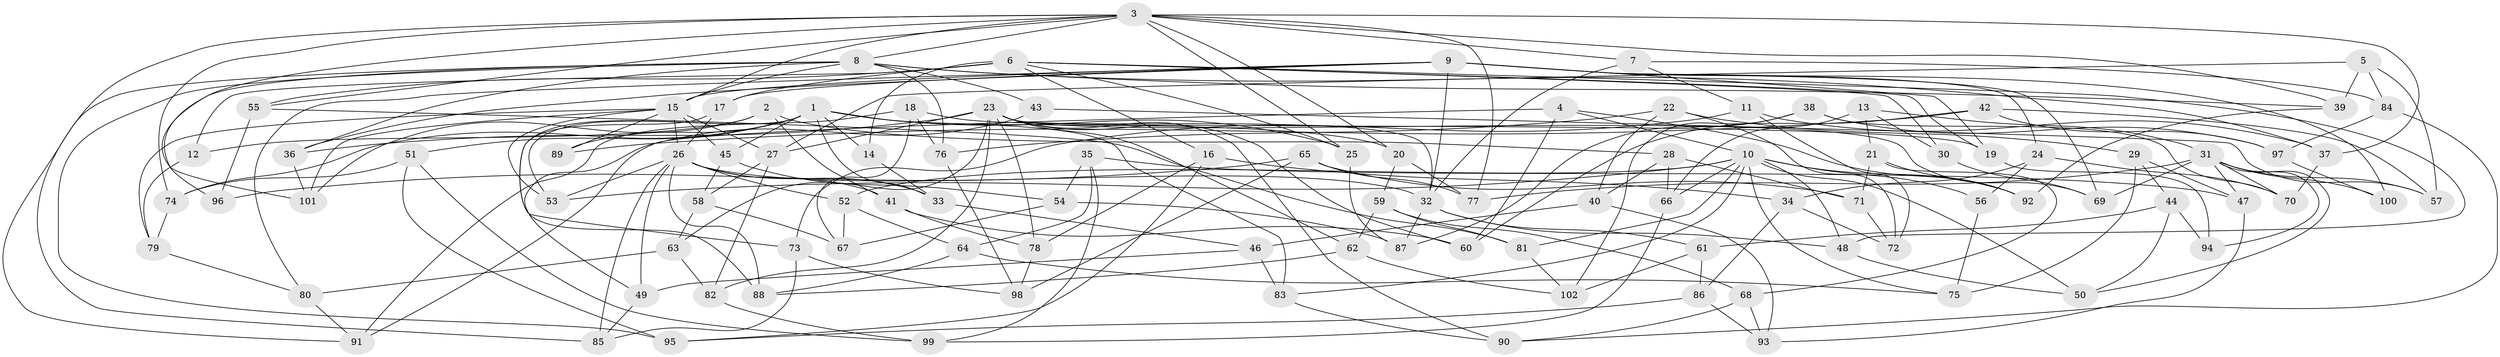 // original degree distribution, {4: 1.0}
// Generated by graph-tools (version 1.1) at 2025/54/03/04/25 22:54:06]
// undirected, 102 vertices, 232 edges
graph export_dot {
  node [color=gray90,style=filled];
  1;
  2;
  3;
  4;
  5;
  6;
  7;
  8;
  9;
  10;
  11;
  12;
  13;
  14;
  15;
  16;
  17;
  18;
  19;
  20;
  21;
  22;
  23;
  24;
  25;
  26;
  27;
  28;
  29;
  30;
  31;
  32;
  33;
  34;
  35;
  36;
  37;
  38;
  39;
  40;
  41;
  42;
  43;
  44;
  45;
  46;
  47;
  48;
  49;
  50;
  51;
  52;
  53;
  54;
  55;
  56;
  57;
  58;
  59;
  60;
  61;
  62;
  63;
  64;
  65;
  66;
  67;
  68;
  69;
  70;
  71;
  72;
  73;
  74;
  75;
  76;
  77;
  78;
  79;
  80;
  81;
  82;
  83;
  84;
  85;
  86;
  87;
  88;
  89;
  90;
  91;
  92;
  93;
  94;
  95;
  96;
  97;
  98;
  99;
  100;
  101;
  102;
  1 -- 14 [weight=1.0];
  1 -- 20 [weight=1.0];
  1 -- 25 [weight=1.0];
  1 -- 33 [weight=1.0];
  1 -- 45 [weight=1.0];
  1 -- 51 [weight=1.0];
  1 -- 53 [weight=1.0];
  1 -- 74 [weight=1.0];
  1 -- 83 [weight=1.0];
  1 -- 88 [weight=1.0];
  1 -- 89 [weight=2.0];
  2 -- 12 [weight=1.0];
  2 -- 28 [weight=1.0];
  2 -- 41 [weight=1.0];
  2 -- 101 [weight=1.0];
  3 -- 7 [weight=1.0];
  3 -- 8 [weight=1.0];
  3 -- 15 [weight=1.0];
  3 -- 20 [weight=1.0];
  3 -- 25 [weight=1.0];
  3 -- 37 [weight=1.0];
  3 -- 39 [weight=1.0];
  3 -- 55 [weight=1.0];
  3 -- 74 [weight=1.0];
  3 -- 77 [weight=1.0];
  3 -- 85 [weight=1.0];
  3 -- 101 [weight=1.0];
  4 -- 10 [weight=1.0];
  4 -- 60 [weight=1.0];
  4 -- 91 [weight=1.0];
  4 -- 92 [weight=1.0];
  5 -- 27 [weight=1.0];
  5 -- 39 [weight=1.0];
  5 -- 57 [weight=1.0];
  5 -- 84 [weight=1.0];
  6 -- 12 [weight=2.0];
  6 -- 14 [weight=2.0];
  6 -- 16 [weight=1.0];
  6 -- 17 [weight=1.0];
  6 -- 19 [weight=1.0];
  6 -- 25 [weight=1.0];
  6 -- 30 [weight=2.0];
  6 -- 48 [weight=1.0];
  6 -- 55 [weight=1.0];
  7 -- 11 [weight=1.0];
  7 -- 32 [weight=1.0];
  7 -- 84 [weight=1.0];
  8 -- 15 [weight=1.0];
  8 -- 36 [weight=1.0];
  8 -- 37 [weight=1.0];
  8 -- 39 [weight=1.0];
  8 -- 43 [weight=2.0];
  8 -- 76 [weight=1.0];
  8 -- 91 [weight=1.0];
  8 -- 95 [weight=1.0];
  8 -- 96 [weight=2.0];
  9 -- 15 [weight=2.0];
  9 -- 17 [weight=1.0];
  9 -- 19 [weight=1.0];
  9 -- 24 [weight=1.0];
  9 -- 32 [weight=2.0];
  9 -- 36 [weight=1.0];
  9 -- 69 [weight=1.0];
  9 -- 80 [weight=1.0];
  9 -- 100 [weight=2.0];
  10 -- 48 [weight=1.0];
  10 -- 50 [weight=1.0];
  10 -- 52 [weight=1.0];
  10 -- 53 [weight=1.0];
  10 -- 56 [weight=2.0];
  10 -- 66 [weight=1.0];
  10 -- 75 [weight=1.0];
  10 -- 81 [weight=1.0];
  10 -- 83 [weight=1.0];
  10 -- 92 [weight=1.0];
  11 -- 37 [weight=1.0];
  11 -- 72 [weight=1.0];
  11 -- 73 [weight=1.0];
  12 -- 79 [weight=1.0];
  13 -- 21 [weight=1.0];
  13 -- 30 [weight=1.0];
  13 -- 31 [weight=1.0];
  13 -- 66 [weight=1.0];
  14 -- 33 [weight=1.0];
  15 -- 26 [weight=1.0];
  15 -- 27 [weight=2.0];
  15 -- 45 [weight=1.0];
  15 -- 53 [weight=1.0];
  15 -- 79 [weight=1.0];
  15 -- 89 [weight=1.0];
  15 -- 101 [weight=1.0];
  16 -- 34 [weight=1.0];
  16 -- 78 [weight=1.0];
  16 -- 95 [weight=1.0];
  17 -- 26 [weight=1.0];
  17 -- 73 [weight=1.0];
  18 -- 19 [weight=1.0];
  18 -- 67 [weight=1.0];
  18 -- 76 [weight=1.0];
  18 -- 91 [weight=1.0];
  19 -- 94 [weight=1.0];
  20 -- 59 [weight=1.0];
  20 -- 77 [weight=1.0];
  21 -- 68 [weight=1.0];
  21 -- 71 [weight=1.0];
  21 -- 92 [weight=1.0];
  22 -- 29 [weight=1.0];
  22 -- 40 [weight=1.0];
  22 -- 72 [weight=1.0];
  22 -- 76 [weight=1.0];
  23 -- 27 [weight=3.0];
  23 -- 32 [weight=1.0];
  23 -- 36 [weight=1.0];
  23 -- 60 [weight=1.0];
  23 -- 62 [weight=1.0];
  23 -- 63 [weight=1.0];
  23 -- 69 [weight=1.0];
  23 -- 78 [weight=1.0];
  23 -- 82 [weight=1.0];
  23 -- 90 [weight=1.0];
  24 -- 34 [weight=1.0];
  24 -- 56 [weight=1.0];
  24 -- 70 [weight=1.0];
  25 -- 87 [weight=1.0];
  26 -- 32 [weight=1.0];
  26 -- 33 [weight=1.0];
  26 -- 41 [weight=1.0];
  26 -- 49 [weight=1.0];
  26 -- 52 [weight=1.0];
  26 -- 53 [weight=1.0];
  26 -- 85 [weight=1.0];
  26 -- 88 [weight=1.0];
  27 -- 58 [weight=1.0];
  27 -- 82 [weight=1.0];
  28 -- 40 [weight=1.0];
  28 -- 66 [weight=1.0];
  28 -- 71 [weight=1.0];
  29 -- 44 [weight=1.0];
  29 -- 47 [weight=1.0];
  29 -- 75 [weight=1.0];
  30 -- 69 [weight=1.0];
  31 -- 47 [weight=1.0];
  31 -- 50 [weight=1.0];
  31 -- 57 [weight=1.0];
  31 -- 69 [weight=1.0];
  31 -- 70 [weight=1.0];
  31 -- 77 [weight=1.0];
  31 -- 94 [weight=2.0];
  31 -- 100 [weight=1.0];
  32 -- 48 [weight=1.0];
  32 -- 61 [weight=1.0];
  32 -- 87 [weight=1.0];
  33 -- 46 [weight=1.0];
  34 -- 72 [weight=1.0];
  34 -- 86 [weight=1.0];
  35 -- 47 [weight=1.0];
  35 -- 54 [weight=1.0];
  35 -- 64 [weight=1.0];
  35 -- 99 [weight=1.0];
  36 -- 101 [weight=1.0];
  37 -- 70 [weight=1.0];
  38 -- 70 [weight=1.0];
  38 -- 87 [weight=1.0];
  38 -- 97 [weight=1.0];
  38 -- 102 [weight=1.0];
  39 -- 92 [weight=1.0];
  40 -- 46 [weight=1.0];
  40 -- 93 [weight=1.0];
  41 -- 60 [weight=1.0];
  41 -- 78 [weight=1.0];
  42 -- 57 [weight=1.0];
  42 -- 60 [weight=1.0];
  42 -- 89 [weight=1.0];
  42 -- 97 [weight=1.0];
  43 -- 49 [weight=1.0];
  43 -- 57 [weight=1.0];
  44 -- 50 [weight=1.0];
  44 -- 61 [weight=1.0];
  44 -- 94 [weight=1.0];
  45 -- 54 [weight=1.0];
  45 -- 58 [weight=1.0];
  46 -- 49 [weight=1.0];
  46 -- 83 [weight=1.0];
  47 -- 93 [weight=1.0];
  48 -- 50 [weight=1.0];
  49 -- 85 [weight=1.0];
  51 -- 74 [weight=1.0];
  51 -- 95 [weight=1.0];
  51 -- 99 [weight=1.0];
  52 -- 64 [weight=1.0];
  52 -- 67 [weight=1.0];
  54 -- 67 [weight=1.0];
  54 -- 87 [weight=1.0];
  55 -- 81 [weight=1.0];
  55 -- 96 [weight=1.0];
  56 -- 75 [weight=1.0];
  58 -- 63 [weight=1.0];
  58 -- 67 [weight=1.0];
  59 -- 62 [weight=1.0];
  59 -- 68 [weight=1.0];
  59 -- 81 [weight=1.0];
  61 -- 86 [weight=1.0];
  61 -- 102 [weight=1.0];
  62 -- 88 [weight=1.0];
  62 -- 102 [weight=1.0];
  63 -- 80 [weight=1.0];
  63 -- 82 [weight=1.0];
  64 -- 75 [weight=1.0];
  64 -- 88 [weight=1.0];
  65 -- 71 [weight=1.0];
  65 -- 77 [weight=1.0];
  65 -- 96 [weight=1.0];
  65 -- 98 [weight=1.0];
  66 -- 99 [weight=1.0];
  68 -- 90 [weight=1.0];
  68 -- 93 [weight=1.0];
  71 -- 72 [weight=1.0];
  73 -- 85 [weight=1.0];
  73 -- 98 [weight=1.0];
  74 -- 79 [weight=1.0];
  76 -- 98 [weight=1.0];
  78 -- 98 [weight=1.0];
  79 -- 80 [weight=1.0];
  80 -- 91 [weight=1.0];
  81 -- 102 [weight=1.0];
  82 -- 99 [weight=1.0];
  83 -- 90 [weight=1.0];
  84 -- 90 [weight=1.0];
  84 -- 97 [weight=1.0];
  86 -- 93 [weight=1.0];
  86 -- 95 [weight=1.0];
  97 -- 100 [weight=1.0];
}
